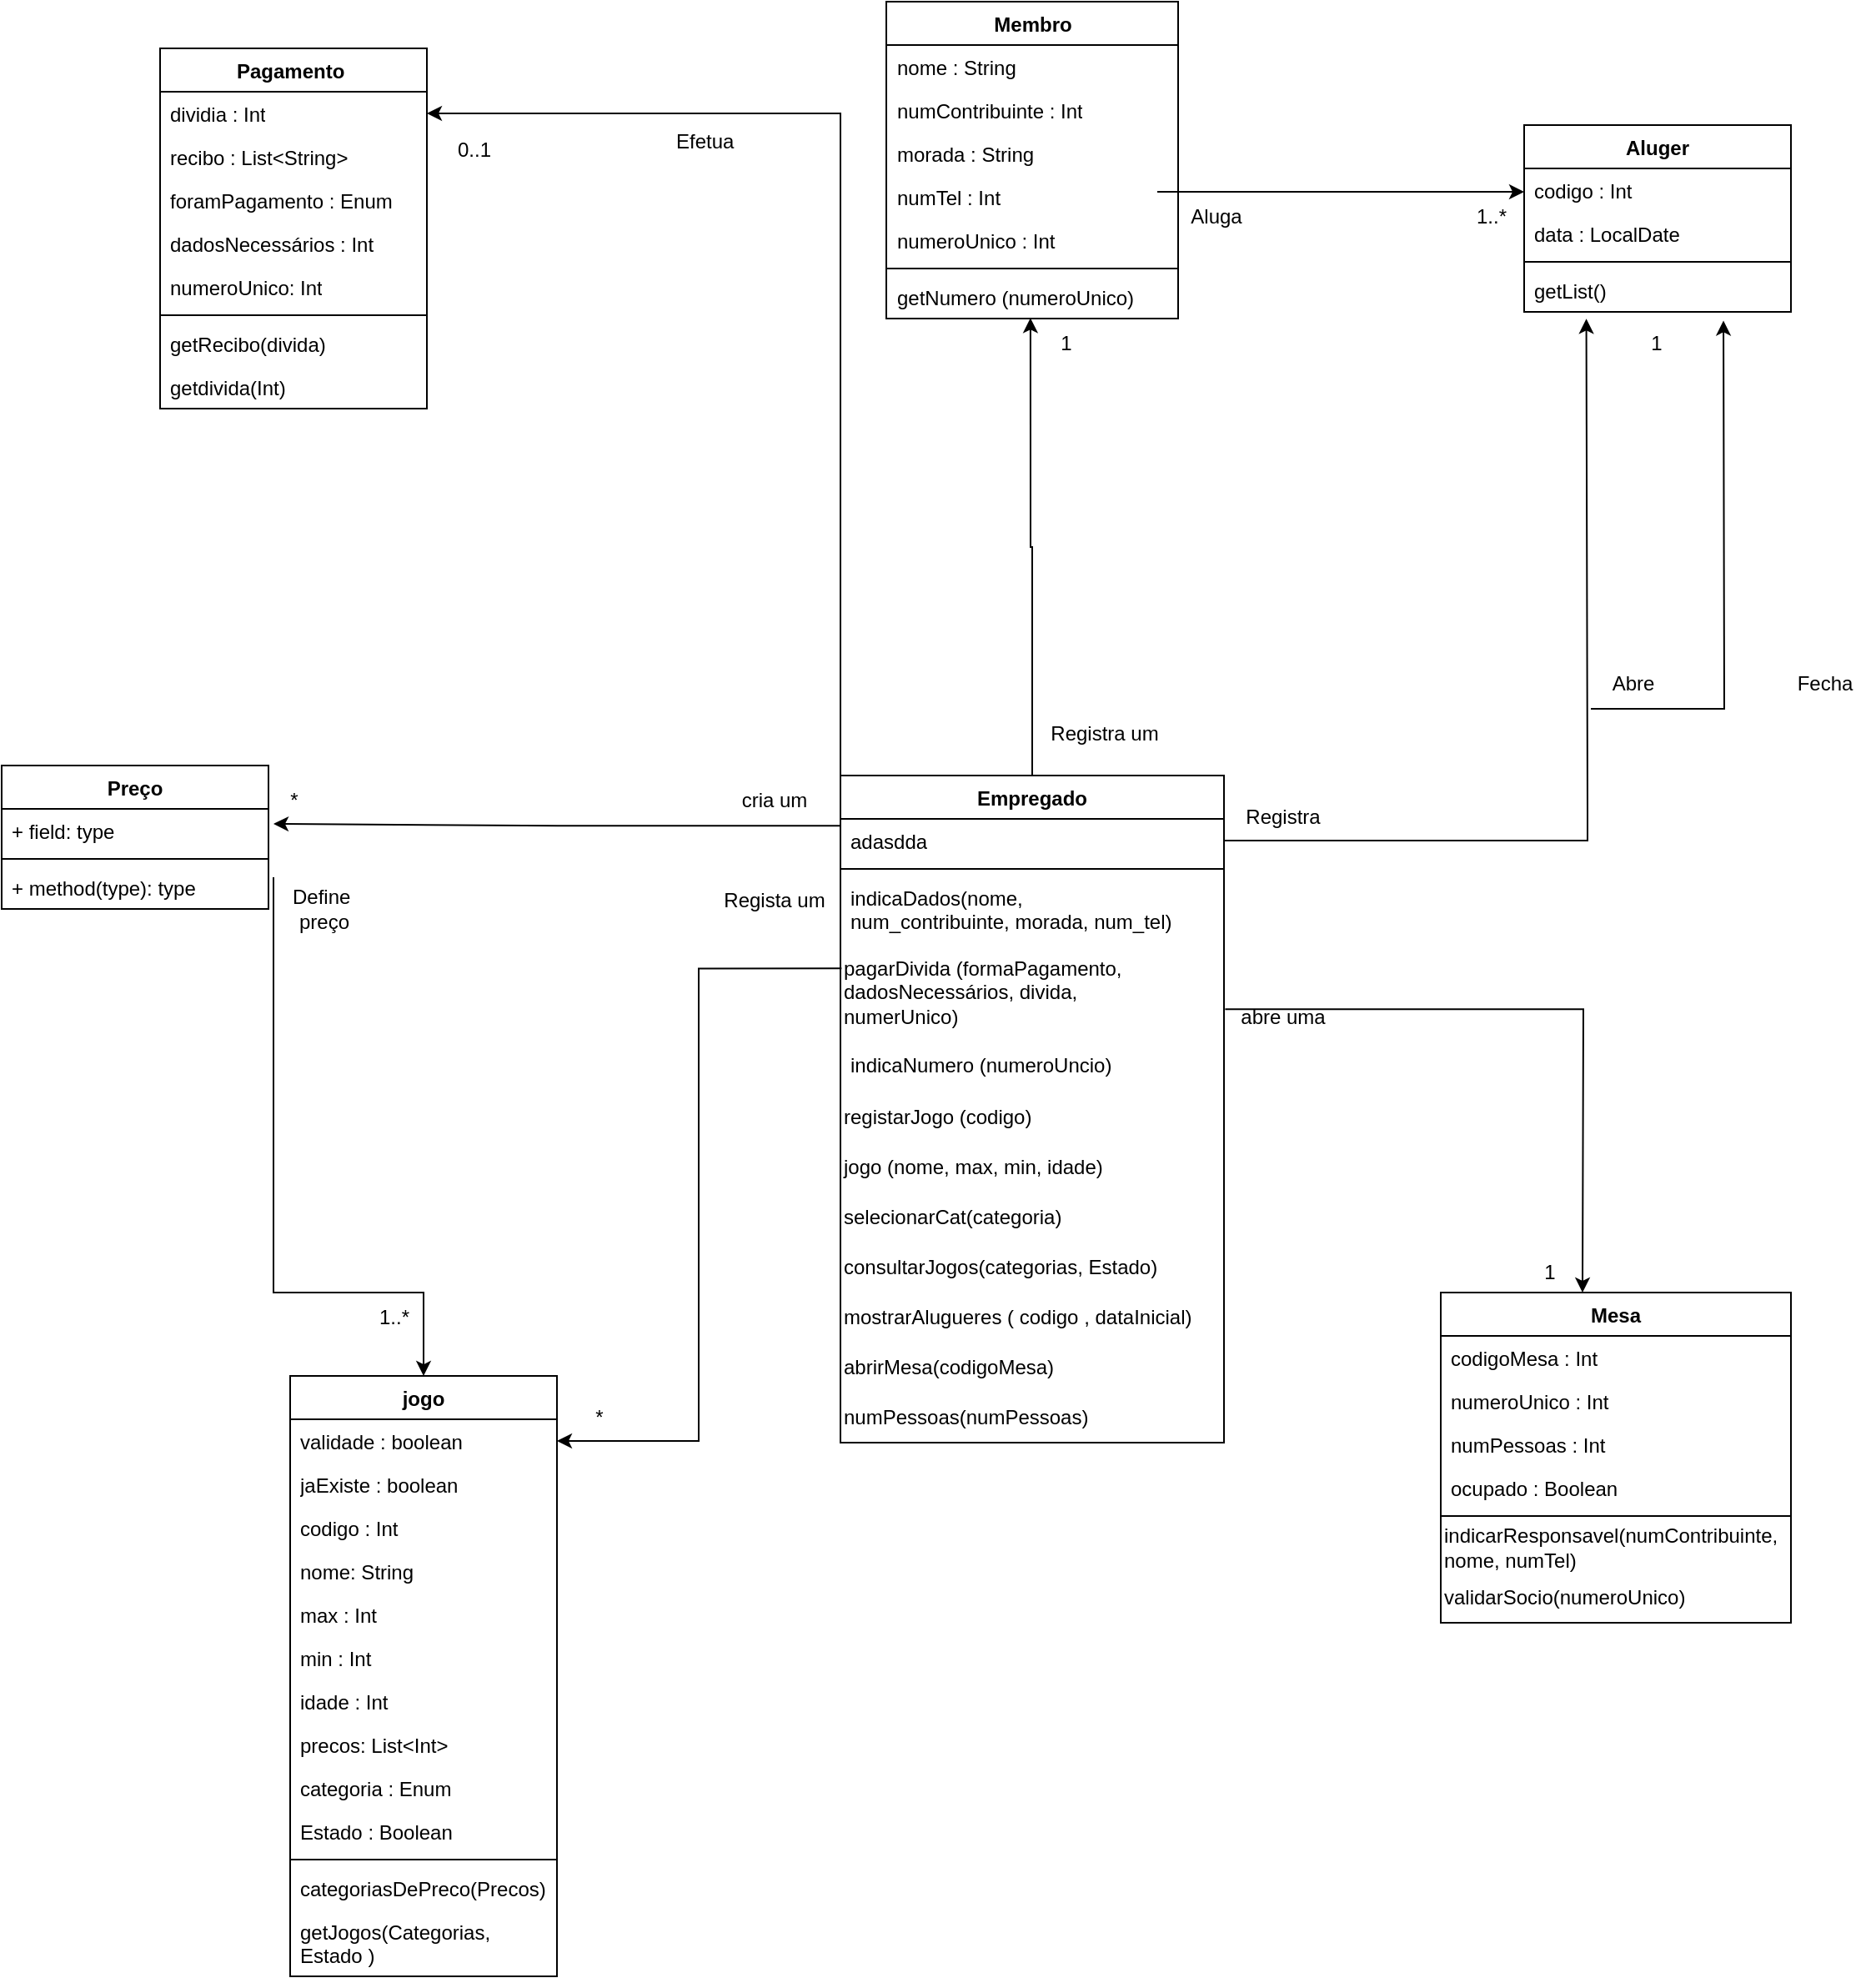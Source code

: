 <mxfile version="21.3.2" type="github">
  <diagram name="Page-1" id="_L67ddvZvXwmkECS7nM3">
    <mxGraphModel dx="2474" dy="2028" grid="1" gridSize="10" guides="1" tooltips="1" connect="1" arrows="1" fold="1" page="1" pageScale="1" pageWidth="827" pageHeight="1169" math="0" shadow="0">
      <root>
        <mxCell id="0" />
        <mxCell id="1" parent="0" />
        <mxCell id="TSCu7ZLfSbZ5aurc6JTW-8" style="edgeStyle=orthogonalEdgeStyle;rounded=0;orthogonalLoop=1;jettySize=auto;html=1;exitX=0.5;exitY=0;exitDx=0;exitDy=0;entryX=0.494;entryY=0.988;entryDx=0;entryDy=0;entryPerimeter=0;" edge="1" parent="1" source="TSCu7ZLfSbZ5aurc6JTW-92" target="TSCu7ZLfSbZ5aurc6JTW-88">
          <mxGeometry relative="1" as="geometry">
            <mxPoint x="10" y="-270" as="targetPoint" />
            <mxPoint x="10" y="-10" as="sourcePoint" />
          </mxGeometry>
        </mxCell>
        <mxCell id="TSCu7ZLfSbZ5aurc6JTW-9" style="edgeStyle=orthogonalEdgeStyle;rounded=0;orthogonalLoop=1;jettySize=auto;html=1;entryX=1;entryY=0.5;entryDx=0;entryDy=0;exitX=0.003;exitY=0.261;exitDx=0;exitDy=0;exitPerimeter=0;" edge="1" parent="1" source="TSCu7ZLfSbZ5aurc6JTW-124" target="TSCu7ZLfSbZ5aurc6JTW-109">
          <mxGeometry relative="1" as="geometry">
            <mxPoint x="-90" y="140" as="sourcePoint" />
            <mxPoint x="-260" y="350" as="targetPoint" />
          </mxGeometry>
        </mxCell>
        <mxCell id="TSCu7ZLfSbZ5aurc6JTW-10" style="edgeStyle=orthogonalEdgeStyle;rounded=0;orthogonalLoop=1;jettySize=auto;html=1;exitX=1;exitY=0.5;exitDx=0;exitDy=0;entryX=0.233;entryY=1.159;entryDx=0;entryDy=0;entryPerimeter=0;" edge="1" parent="1" source="TSCu7ZLfSbZ5aurc6JTW-93" target="TSCu7ZLfSbZ5aurc6JTW-103">
          <mxGeometry relative="1" as="geometry">
            <mxPoint x="110" y="-10" as="sourcePoint" />
            <mxPoint x="357.5" y="-155" as="targetPoint" />
            <Array as="points">
              <mxPoint x="358" y="39" />
              <mxPoint x="358" y="22" />
            </Array>
          </mxGeometry>
        </mxCell>
        <mxCell id="TSCu7ZLfSbZ5aurc6JTW-41" style="edgeStyle=orthogonalEdgeStyle;rounded=0;orthogonalLoop=1;jettySize=auto;html=1;entryX=0.5;entryY=0;entryDx=0;entryDy=0;" edge="1" parent="1" target="TSCu7ZLfSbZ5aurc6JTW-108">
          <mxGeometry relative="1" as="geometry">
            <mxPoint x="-430" y="61" as="sourcePoint" />
            <mxPoint x="-380" y="190" as="targetPoint" />
            <Array as="points">
              <mxPoint x="-430" y="310" />
              <mxPoint x="-340" y="310" />
            </Array>
          </mxGeometry>
        </mxCell>
        <mxCell id="TSCu7ZLfSbZ5aurc6JTW-56" value="Aluga" style="text;html=1;align=center;verticalAlign=middle;resizable=0;points=[];autosize=1;strokeColor=none;fillColor=none;" vertex="1" parent="1">
          <mxGeometry x="110" y="-350" width="50" height="30" as="geometry" />
        </mxCell>
        <mxCell id="TSCu7ZLfSbZ5aurc6JTW-57" value="cria um" style="text;html=1;align=center;verticalAlign=middle;resizable=0;points=[];autosize=1;strokeColor=none;fillColor=none;" vertex="1" parent="1">
          <mxGeometry x="-160" width="60" height="30" as="geometry" />
        </mxCell>
        <mxCell id="TSCu7ZLfSbZ5aurc6JTW-58" style="edgeStyle=orthogonalEdgeStyle;rounded=0;orthogonalLoop=1;jettySize=auto;html=1;exitX=-0.002;exitY=0.159;exitDx=0;exitDy=0;exitPerimeter=0;" edge="1" parent="1" source="TSCu7ZLfSbZ5aurc6JTW-93">
          <mxGeometry relative="1" as="geometry">
            <mxPoint x="-94.2" y="29.02" as="sourcePoint" />
            <mxPoint x="-430" y="29" as="targetPoint" />
          </mxGeometry>
        </mxCell>
        <mxCell id="TSCu7ZLfSbZ5aurc6JTW-59" value="Registra um" style="text;html=1;align=center;verticalAlign=middle;resizable=0;points=[];autosize=1;strokeColor=none;fillColor=none;" vertex="1" parent="1">
          <mxGeometry x="22.5" y="-40" width="90" height="30" as="geometry" />
        </mxCell>
        <mxCell id="TSCu7ZLfSbZ5aurc6JTW-60" style="edgeStyle=orthogonalEdgeStyle;rounded=0;orthogonalLoop=1;jettySize=auto;html=1;entryX=0;entryY=0.25;entryDx=0;entryDy=0;" edge="1" parent="1">
          <mxGeometry relative="1" as="geometry">
            <mxPoint x="100" y="-350" as="sourcePoint" />
            <mxPoint x="320" y="-350" as="targetPoint" />
          </mxGeometry>
        </mxCell>
        <mxCell id="TSCu7ZLfSbZ5aurc6JTW-62" style="edgeStyle=orthogonalEdgeStyle;rounded=0;orthogonalLoop=1;jettySize=auto;html=1;entryX=0.5;entryY=0;entryDx=0;entryDy=0;exitX=1.003;exitY=0.669;exitDx=0;exitDy=0;exitPerimeter=0;" edge="1" parent="1" source="TSCu7ZLfSbZ5aurc6JTW-124">
          <mxGeometry relative="1" as="geometry">
            <mxPoint x="150" y="180" as="sourcePoint" />
            <mxPoint x="355" y="310" as="targetPoint" />
          </mxGeometry>
        </mxCell>
        <mxCell id="TSCu7ZLfSbZ5aurc6JTW-63" value="abre uma" style="text;html=1;align=center;verticalAlign=middle;resizable=0;points=[];autosize=1;strokeColor=none;fillColor=none;" vertex="1" parent="1">
          <mxGeometry x="140" y="130" width="70" height="30" as="geometry" />
        </mxCell>
        <mxCell id="TSCu7ZLfSbZ5aurc6JTW-64" value="Define&amp;nbsp;&lt;br&gt;preço" style="text;html=1;align=center;verticalAlign=middle;resizable=0;points=[];autosize=1;strokeColor=none;fillColor=none;" vertex="1" parent="1">
          <mxGeometry x="-430" y="60" width="60" height="40" as="geometry" />
        </mxCell>
        <mxCell id="TSCu7ZLfSbZ5aurc6JTW-65" value="Registra" style="text;html=1;align=center;verticalAlign=middle;resizable=0;points=[];autosize=1;strokeColor=none;fillColor=none;" vertex="1" parent="1">
          <mxGeometry x="140" y="10" width="70" height="30" as="geometry" />
        </mxCell>
        <mxCell id="TSCu7ZLfSbZ5aurc6JTW-66" value="" style="edgeStyle=none;orthogonalLoop=1;jettySize=auto;html=1;rounded=0;entryX=0.747;entryY=1.201;entryDx=0;entryDy=0;entryPerimeter=0;" edge="1" parent="1" target="TSCu7ZLfSbZ5aurc6JTW-103">
          <mxGeometry width="100" relative="1" as="geometry">
            <mxPoint x="360" y="-40" as="sourcePoint" />
            <mxPoint x="440" y="-150" as="targetPoint" />
            <Array as="points">
              <mxPoint x="440" y="-40" />
            </Array>
          </mxGeometry>
        </mxCell>
        <mxCell id="TSCu7ZLfSbZ5aurc6JTW-67" value="Abre" style="text;html=1;align=center;verticalAlign=middle;resizable=0;points=[];autosize=1;strokeColor=none;fillColor=none;" vertex="1" parent="1">
          <mxGeometry x="360" y="-70" width="50" height="30" as="geometry" />
        </mxCell>
        <mxCell id="TSCu7ZLfSbZ5aurc6JTW-68" value="Fecha" style="text;html=1;align=center;verticalAlign=middle;resizable=0;points=[];autosize=1;strokeColor=none;fillColor=none;" vertex="1" parent="1">
          <mxGeometry x="470" y="-70" width="60" height="30" as="geometry" />
        </mxCell>
        <mxCell id="TSCu7ZLfSbZ5aurc6JTW-69" style="edgeStyle=orthogonalEdgeStyle;rounded=0;orthogonalLoop=1;jettySize=auto;html=1;entryX=1;entryY=0.5;entryDx=0;entryDy=0;exitX=0;exitY=0;exitDx=0;exitDy=0;" edge="1" parent="1" source="TSCu7ZLfSbZ5aurc6JTW-92" target="TSCu7ZLfSbZ5aurc6JTW-97">
          <mxGeometry relative="1" as="geometry">
            <mxPoint x="-90" y="-10" as="sourcePoint" />
            <mxPoint x="-340" y="-295" as="targetPoint" />
          </mxGeometry>
        </mxCell>
        <mxCell id="TSCu7ZLfSbZ5aurc6JTW-70" value="Efetua&amp;nbsp;" style="text;html=1;align=center;verticalAlign=middle;resizable=0;points=[];autosize=1;strokeColor=none;fillColor=none;" vertex="1" parent="1">
          <mxGeometry x="-200" y="-395" width="60" height="30" as="geometry" />
        </mxCell>
        <mxCell id="TSCu7ZLfSbZ5aurc6JTW-71" value="0..1" style="text;html=1;align=center;verticalAlign=middle;resizable=0;points=[];autosize=1;strokeColor=none;fillColor=none;" vertex="1" parent="1">
          <mxGeometry x="-330" y="-390" width="40" height="30" as="geometry" />
        </mxCell>
        <mxCell id="TSCu7ZLfSbZ5aurc6JTW-72" value="*" style="text;html=1;align=center;verticalAlign=middle;resizable=0;points=[];autosize=1;strokeColor=none;fillColor=none;" vertex="1" parent="1">
          <mxGeometry x="-433" width="30" height="30" as="geometry" />
        </mxCell>
        <mxCell id="TSCu7ZLfSbZ5aurc6JTW-73" value="1..*" style="text;html=1;align=center;verticalAlign=middle;resizable=0;points=[];autosize=1;strokeColor=none;fillColor=none;" vertex="1" parent="1">
          <mxGeometry x="-378" y="310" width="40" height="30" as="geometry" />
        </mxCell>
        <mxCell id="TSCu7ZLfSbZ5aurc6JTW-74" value="*" style="text;html=1;align=center;verticalAlign=middle;resizable=0;points=[];autosize=1;strokeColor=none;fillColor=none;" vertex="1" parent="1">
          <mxGeometry x="-250" y="370" width="30" height="30" as="geometry" />
        </mxCell>
        <mxCell id="TSCu7ZLfSbZ5aurc6JTW-75" value="&lt;br&gt;1" style="text;html=1;align=center;verticalAlign=middle;resizable=0;points=[];autosize=1;strokeColor=none;fillColor=none;" vertex="1" parent="1">
          <mxGeometry x="320" y="270" width="30" height="40" as="geometry" />
        </mxCell>
        <mxCell id="TSCu7ZLfSbZ5aurc6JTW-76" value="1" style="text;html=1;align=center;verticalAlign=middle;resizable=0;points=[];autosize=1;strokeColor=none;fillColor=none;" vertex="1" parent="1">
          <mxGeometry x="384" y="-274" width="30" height="30" as="geometry" />
        </mxCell>
        <mxCell id="TSCu7ZLfSbZ5aurc6JTW-77" value="1" style="text;html=1;align=center;verticalAlign=middle;resizable=0;points=[];autosize=1;strokeColor=none;fillColor=none;" vertex="1" parent="1">
          <mxGeometry x="30" y="-274" width="30" height="30" as="geometry" />
        </mxCell>
        <mxCell id="TSCu7ZLfSbZ5aurc6JTW-78" value="1..*" style="text;html=1;align=center;verticalAlign=middle;resizable=0;points=[];autosize=1;strokeColor=none;fillColor=none;" vertex="1" parent="1">
          <mxGeometry x="280" y="-350" width="40" height="30" as="geometry" />
        </mxCell>
        <mxCell id="TSCu7ZLfSbZ5aurc6JTW-85" value="Membro" style="swimlane;fontStyle=1;align=center;verticalAlign=top;childLayout=stackLayout;horizontal=1;startSize=26;horizontalStack=0;resizeParent=1;resizeParentMax=0;resizeLast=0;collapsible=1;marginBottom=0;whiteSpace=wrap;html=1;" vertex="1" parent="1">
          <mxGeometry x="-62.5" y="-464" width="175" height="190" as="geometry" />
        </mxCell>
        <mxCell id="TSCu7ZLfSbZ5aurc6JTW-89" value="nome : String&amp;nbsp;&lt;br&gt;" style="text;strokeColor=none;fillColor=none;align=left;verticalAlign=top;spacingLeft=4;spacingRight=4;overflow=hidden;rotatable=0;points=[[0,0.5],[1,0.5]];portConstraint=eastwest;whiteSpace=wrap;html=1;" vertex="1" parent="TSCu7ZLfSbZ5aurc6JTW-85">
          <mxGeometry y="26" width="175" height="26" as="geometry" />
        </mxCell>
        <mxCell id="TSCu7ZLfSbZ5aurc6JTW-86" value="numContribuinte : Int" style="text;strokeColor=none;fillColor=none;align=left;verticalAlign=top;spacingLeft=4;spacingRight=4;overflow=hidden;rotatable=0;points=[[0,0.5],[1,0.5]];portConstraint=eastwest;whiteSpace=wrap;html=1;" vertex="1" parent="TSCu7ZLfSbZ5aurc6JTW-85">
          <mxGeometry y="52" width="175" height="26" as="geometry" />
        </mxCell>
        <mxCell id="TSCu7ZLfSbZ5aurc6JTW-90" value="morada : String" style="text;strokeColor=none;fillColor=none;align=left;verticalAlign=top;spacingLeft=4;spacingRight=4;overflow=hidden;rotatable=0;points=[[0,0.5],[1,0.5]];portConstraint=eastwest;whiteSpace=wrap;html=1;" vertex="1" parent="TSCu7ZLfSbZ5aurc6JTW-85">
          <mxGeometry y="78" width="175" height="26" as="geometry" />
        </mxCell>
        <mxCell id="TSCu7ZLfSbZ5aurc6JTW-91" value="numTel : Int" style="text;strokeColor=none;fillColor=none;align=left;verticalAlign=top;spacingLeft=4;spacingRight=4;overflow=hidden;rotatable=0;points=[[0,0.5],[1,0.5]];portConstraint=eastwest;whiteSpace=wrap;html=1;" vertex="1" parent="TSCu7ZLfSbZ5aurc6JTW-85">
          <mxGeometry y="104" width="175" height="26" as="geometry" />
        </mxCell>
        <mxCell id="TSCu7ZLfSbZ5aurc6JTW-120" value="numeroUnico : Int" style="text;strokeColor=none;fillColor=none;align=left;verticalAlign=top;spacingLeft=4;spacingRight=4;overflow=hidden;rotatable=0;points=[[0,0.5],[1,0.5]];portConstraint=eastwest;whiteSpace=wrap;html=1;" vertex="1" parent="TSCu7ZLfSbZ5aurc6JTW-85">
          <mxGeometry y="130" width="175" height="26" as="geometry" />
        </mxCell>
        <mxCell id="TSCu7ZLfSbZ5aurc6JTW-87" value="" style="line;strokeWidth=1;fillColor=none;align=left;verticalAlign=middle;spacingTop=-1;spacingLeft=3;spacingRight=3;rotatable=0;labelPosition=right;points=[];portConstraint=eastwest;strokeColor=inherit;" vertex="1" parent="TSCu7ZLfSbZ5aurc6JTW-85">
          <mxGeometry y="156" width="175" height="8" as="geometry" />
        </mxCell>
        <mxCell id="TSCu7ZLfSbZ5aurc6JTW-88" value="getNumero (numeroUnico)" style="text;strokeColor=none;fillColor=none;align=left;verticalAlign=top;spacingLeft=4;spacingRight=4;overflow=hidden;rotatable=0;points=[[0,0.5],[1,0.5]];portConstraint=eastwest;whiteSpace=wrap;html=1;" vertex="1" parent="TSCu7ZLfSbZ5aurc6JTW-85">
          <mxGeometry y="164" width="175" height="26" as="geometry" />
        </mxCell>
        <mxCell id="TSCu7ZLfSbZ5aurc6JTW-92" value="Empregado" style="swimlane;fontStyle=1;align=center;verticalAlign=top;childLayout=stackLayout;horizontal=1;startSize=26;horizontalStack=0;resizeParent=1;resizeParentMax=0;resizeLast=0;collapsible=1;marginBottom=0;whiteSpace=wrap;html=1;" vertex="1" parent="1">
          <mxGeometry x="-90" width="230" height="400" as="geometry" />
        </mxCell>
        <mxCell id="TSCu7ZLfSbZ5aurc6JTW-93" value="adasdda&lt;br&gt;" style="text;strokeColor=none;fillColor=none;align=left;verticalAlign=top;spacingLeft=4;spacingRight=4;overflow=hidden;rotatable=0;points=[[0,0.5],[1,0.5]];portConstraint=eastwest;whiteSpace=wrap;html=1;" vertex="1" parent="TSCu7ZLfSbZ5aurc6JTW-92">
          <mxGeometry y="26" width="230" height="26" as="geometry" />
        </mxCell>
        <mxCell id="TSCu7ZLfSbZ5aurc6JTW-94" value="" style="line;strokeWidth=1;fillColor=none;align=left;verticalAlign=middle;spacingTop=-1;spacingLeft=3;spacingRight=3;rotatable=0;labelPosition=right;points=[];portConstraint=eastwest;strokeColor=inherit;" vertex="1" parent="TSCu7ZLfSbZ5aurc6JTW-92">
          <mxGeometry y="52" width="230" height="8" as="geometry" />
        </mxCell>
        <mxCell id="TSCu7ZLfSbZ5aurc6JTW-95" value="indicaDados(nome,&lt;br style=&quot;text-align: center;&quot;&gt;&lt;span style=&quot;text-align: center;&quot;&gt;num_contribuinte, morada, num_tel)&amp;nbsp;&amp;nbsp;&lt;/span&gt;" style="text;strokeColor=none;fillColor=none;align=left;verticalAlign=top;spacingLeft=4;spacingRight=4;overflow=hidden;rotatable=0;points=[[0,0.5],[1,0.5]];portConstraint=eastwest;whiteSpace=wrap;html=1;" vertex="1" parent="TSCu7ZLfSbZ5aurc6JTW-92">
          <mxGeometry y="60" width="230" height="40" as="geometry" />
        </mxCell>
        <mxCell id="TSCu7ZLfSbZ5aurc6JTW-124" value="pagarDivida (formaPagamento, &lt;br&gt;dadosNecessários, divida, &lt;br&gt;numerUnico)" style="text;html=1;align=left;verticalAlign=middle;resizable=0;points=[];autosize=1;strokeColor=none;fillColor=none;" vertex="1" parent="TSCu7ZLfSbZ5aurc6JTW-92">
          <mxGeometry y="100" width="230" height="60" as="geometry" />
        </mxCell>
        <mxCell id="TSCu7ZLfSbZ5aurc6JTW-121" value="indicaNumero (numeroUncio)" style="text;strokeColor=none;fillColor=none;align=left;verticalAlign=top;spacingLeft=4;spacingRight=4;overflow=hidden;rotatable=0;points=[[0,0.5],[1,0.5]];portConstraint=eastwest;whiteSpace=wrap;html=1;" vertex="1" parent="TSCu7ZLfSbZ5aurc6JTW-92">
          <mxGeometry y="160" width="230" height="30" as="geometry" />
        </mxCell>
        <mxCell id="TSCu7ZLfSbZ5aurc6JTW-131" value="registarJogo (codigo)" style="text;html=1;align=left;verticalAlign=middle;resizable=0;points=[];autosize=1;strokeColor=none;fillColor=none;" vertex="1" parent="TSCu7ZLfSbZ5aurc6JTW-92">
          <mxGeometry y="190" width="230" height="30" as="geometry" />
        </mxCell>
        <mxCell id="TSCu7ZLfSbZ5aurc6JTW-132" value="jogo (nome, max, min, idade)" style="text;html=1;align=left;verticalAlign=middle;resizable=0;points=[];autosize=1;strokeColor=none;fillColor=none;" vertex="1" parent="TSCu7ZLfSbZ5aurc6JTW-92">
          <mxGeometry y="220" width="230" height="30" as="geometry" />
        </mxCell>
        <mxCell id="TSCu7ZLfSbZ5aurc6JTW-153" value="selecionarCat(categoria)" style="text;html=1;strokeColor=none;fillColor=none;align=left;verticalAlign=middle;whiteSpace=wrap;rounded=0;" vertex="1" parent="TSCu7ZLfSbZ5aurc6JTW-92">
          <mxGeometry y="250" width="230" height="30" as="geometry" />
        </mxCell>
        <mxCell id="TSCu7ZLfSbZ5aurc6JTW-139" value="consultarJogos(categorias, Estado)" style="text;html=1;align=left;verticalAlign=middle;resizable=0;points=[];autosize=1;strokeColor=none;fillColor=none;" vertex="1" parent="TSCu7ZLfSbZ5aurc6JTW-92">
          <mxGeometry y="280" width="230" height="30" as="geometry" />
        </mxCell>
        <mxCell id="TSCu7ZLfSbZ5aurc6JTW-143" value="mostrarAlugueres ( codigo , dataInicial)" style="text;html=1;align=left;verticalAlign=middle;resizable=0;points=[];autosize=1;strokeColor=none;fillColor=none;" vertex="1" parent="TSCu7ZLfSbZ5aurc6JTW-92">
          <mxGeometry y="310" width="230" height="30" as="geometry" />
        </mxCell>
        <mxCell id="TSCu7ZLfSbZ5aurc6JTW-145" value="abrirMesa(codigoMesa)" style="text;html=1;strokeColor=none;fillColor=none;align=left;verticalAlign=middle;whiteSpace=wrap;rounded=0;" vertex="1" parent="TSCu7ZLfSbZ5aurc6JTW-92">
          <mxGeometry y="340" width="230" height="30" as="geometry" />
        </mxCell>
        <mxCell id="TSCu7ZLfSbZ5aurc6JTW-150" value="numPessoas(numPessoas)" style="text;html=1;strokeColor=none;fillColor=none;align=left;verticalAlign=middle;whiteSpace=wrap;rounded=0;" vertex="1" parent="TSCu7ZLfSbZ5aurc6JTW-92">
          <mxGeometry y="370" width="230" height="30" as="geometry" />
        </mxCell>
        <mxCell id="TSCu7ZLfSbZ5aurc6JTW-96" value="Pagamento&amp;nbsp;" style="swimlane;fontStyle=1;align=center;verticalAlign=top;childLayout=stackLayout;horizontal=1;startSize=26;horizontalStack=0;resizeParent=1;resizeParentMax=0;resizeLast=0;collapsible=1;marginBottom=0;whiteSpace=wrap;html=1;" vertex="1" parent="1">
          <mxGeometry x="-498" y="-436" width="160" height="216" as="geometry" />
        </mxCell>
        <mxCell id="TSCu7ZLfSbZ5aurc6JTW-97" value="dividia : Int" style="text;strokeColor=none;fillColor=none;align=left;verticalAlign=top;spacingLeft=4;spacingRight=4;overflow=hidden;rotatable=0;points=[[0,0.5],[1,0.5]];portConstraint=eastwest;whiteSpace=wrap;html=1;" vertex="1" parent="TSCu7ZLfSbZ5aurc6JTW-96">
          <mxGeometry y="26" width="160" height="26" as="geometry" />
        </mxCell>
        <mxCell id="TSCu7ZLfSbZ5aurc6JTW-116" value="recibo : List&amp;lt;String&amp;gt;" style="text;strokeColor=none;fillColor=none;align=left;verticalAlign=top;spacingLeft=4;spacingRight=4;overflow=hidden;rotatable=0;points=[[0,0.5],[1,0.5]];portConstraint=eastwest;whiteSpace=wrap;html=1;" vertex="1" parent="TSCu7ZLfSbZ5aurc6JTW-96">
          <mxGeometry y="52" width="160" height="26" as="geometry" />
        </mxCell>
        <mxCell id="TSCu7ZLfSbZ5aurc6JTW-125" value="foramPagamento : Enum" style="text;strokeColor=none;fillColor=none;align=left;verticalAlign=top;spacingLeft=4;spacingRight=4;overflow=hidden;rotatable=0;points=[[0,0.5],[1,0.5]];portConstraint=eastwest;whiteSpace=wrap;html=1;" vertex="1" parent="TSCu7ZLfSbZ5aurc6JTW-96">
          <mxGeometry y="78" width="160" height="26" as="geometry" />
        </mxCell>
        <mxCell id="TSCu7ZLfSbZ5aurc6JTW-126" value="dadosNecessários : Int" style="text;strokeColor=none;fillColor=none;align=left;verticalAlign=top;spacingLeft=4;spacingRight=4;overflow=hidden;rotatable=0;points=[[0,0.5],[1,0.5]];portConstraint=eastwest;whiteSpace=wrap;html=1;" vertex="1" parent="TSCu7ZLfSbZ5aurc6JTW-96">
          <mxGeometry y="104" width="160" height="26" as="geometry" />
        </mxCell>
        <mxCell id="TSCu7ZLfSbZ5aurc6JTW-127" value="numeroUnico: Int" style="text;strokeColor=none;fillColor=none;align=left;verticalAlign=top;spacingLeft=4;spacingRight=4;overflow=hidden;rotatable=0;points=[[0,0.5],[1,0.5]];portConstraint=eastwest;whiteSpace=wrap;html=1;" vertex="1" parent="TSCu7ZLfSbZ5aurc6JTW-96">
          <mxGeometry y="130" width="160" height="26" as="geometry" />
        </mxCell>
        <mxCell id="TSCu7ZLfSbZ5aurc6JTW-98" value="" style="line;strokeWidth=1;fillColor=none;align=left;verticalAlign=middle;spacingTop=-1;spacingLeft=3;spacingRight=3;rotatable=0;labelPosition=right;points=[];portConstraint=eastwest;strokeColor=inherit;" vertex="1" parent="TSCu7ZLfSbZ5aurc6JTW-96">
          <mxGeometry y="156" width="160" height="8" as="geometry" />
        </mxCell>
        <mxCell id="TSCu7ZLfSbZ5aurc6JTW-99" value="getRecibo(divida)" style="text;strokeColor=none;fillColor=none;align=left;verticalAlign=top;spacingLeft=4;spacingRight=4;overflow=hidden;rotatable=0;points=[[0,0.5],[1,0.5]];portConstraint=eastwest;whiteSpace=wrap;html=1;" vertex="1" parent="TSCu7ZLfSbZ5aurc6JTW-96">
          <mxGeometry y="164" width="160" height="26" as="geometry" />
        </mxCell>
        <mxCell id="TSCu7ZLfSbZ5aurc6JTW-128" value="getdivida(Int)" style="text;strokeColor=none;fillColor=none;align=left;verticalAlign=top;spacingLeft=4;spacingRight=4;overflow=hidden;rotatable=0;points=[[0,0.5],[1,0.5]];portConstraint=eastwest;whiteSpace=wrap;html=1;" vertex="1" parent="TSCu7ZLfSbZ5aurc6JTW-96">
          <mxGeometry y="190" width="160" height="26" as="geometry" />
        </mxCell>
        <mxCell id="TSCu7ZLfSbZ5aurc6JTW-100" value="Aluger" style="swimlane;fontStyle=1;align=center;verticalAlign=top;childLayout=stackLayout;horizontal=1;startSize=26;horizontalStack=0;resizeParent=1;resizeParentMax=0;resizeLast=0;collapsible=1;marginBottom=0;whiteSpace=wrap;html=1;" vertex="1" parent="1">
          <mxGeometry x="320" y="-390" width="160" height="112" as="geometry" />
        </mxCell>
        <mxCell id="TSCu7ZLfSbZ5aurc6JTW-101" value="codigo : Int&lt;br&gt;" style="text;strokeColor=none;fillColor=none;align=left;verticalAlign=top;spacingLeft=4;spacingRight=4;overflow=hidden;rotatable=0;points=[[0,0.5],[1,0.5]];portConstraint=eastwest;whiteSpace=wrap;html=1;" vertex="1" parent="TSCu7ZLfSbZ5aurc6JTW-100">
          <mxGeometry y="26" width="160" height="26" as="geometry" />
        </mxCell>
        <mxCell id="TSCu7ZLfSbZ5aurc6JTW-144" value="data : LocalDate" style="text;strokeColor=none;fillColor=none;align=left;verticalAlign=top;spacingLeft=4;spacingRight=4;overflow=hidden;rotatable=0;points=[[0,0.5],[1,0.5]];portConstraint=eastwest;whiteSpace=wrap;html=1;" vertex="1" parent="TSCu7ZLfSbZ5aurc6JTW-100">
          <mxGeometry y="52" width="160" height="26" as="geometry" />
        </mxCell>
        <mxCell id="TSCu7ZLfSbZ5aurc6JTW-102" value="" style="line;strokeWidth=1;fillColor=none;align=left;verticalAlign=middle;spacingTop=-1;spacingLeft=3;spacingRight=3;rotatable=0;labelPosition=right;points=[];portConstraint=eastwest;strokeColor=inherit;" vertex="1" parent="TSCu7ZLfSbZ5aurc6JTW-100">
          <mxGeometry y="78" width="160" height="8" as="geometry" />
        </mxCell>
        <mxCell id="TSCu7ZLfSbZ5aurc6JTW-103" value="getList()" style="text;strokeColor=none;fillColor=none;align=left;verticalAlign=top;spacingLeft=4;spacingRight=4;overflow=hidden;rotatable=0;points=[[0,0.5],[1,0.5]];portConstraint=eastwest;whiteSpace=wrap;html=1;" vertex="1" parent="TSCu7ZLfSbZ5aurc6JTW-100">
          <mxGeometry y="86" width="160" height="26" as="geometry" />
        </mxCell>
        <mxCell id="TSCu7ZLfSbZ5aurc6JTW-104" value="Preço" style="swimlane;fontStyle=1;align=center;verticalAlign=top;childLayout=stackLayout;horizontal=1;startSize=26;horizontalStack=0;resizeParent=1;resizeParentMax=0;resizeLast=0;collapsible=1;marginBottom=0;whiteSpace=wrap;html=1;" vertex="1" parent="1">
          <mxGeometry x="-593" y="-6" width="160" height="86" as="geometry" />
        </mxCell>
        <mxCell id="TSCu7ZLfSbZ5aurc6JTW-105" value="+ field: type" style="text;strokeColor=none;fillColor=none;align=left;verticalAlign=top;spacingLeft=4;spacingRight=4;overflow=hidden;rotatable=0;points=[[0,0.5],[1,0.5]];portConstraint=eastwest;whiteSpace=wrap;html=1;" vertex="1" parent="TSCu7ZLfSbZ5aurc6JTW-104">
          <mxGeometry y="26" width="160" height="26" as="geometry" />
        </mxCell>
        <mxCell id="TSCu7ZLfSbZ5aurc6JTW-106" value="" style="line;strokeWidth=1;fillColor=none;align=left;verticalAlign=middle;spacingTop=-1;spacingLeft=3;spacingRight=3;rotatable=0;labelPosition=right;points=[];portConstraint=eastwest;strokeColor=inherit;" vertex="1" parent="TSCu7ZLfSbZ5aurc6JTW-104">
          <mxGeometry y="52" width="160" height="8" as="geometry" />
        </mxCell>
        <mxCell id="TSCu7ZLfSbZ5aurc6JTW-107" value="+ method(type): type" style="text;strokeColor=none;fillColor=none;align=left;verticalAlign=top;spacingLeft=4;spacingRight=4;overflow=hidden;rotatable=0;points=[[0,0.5],[1,0.5]];portConstraint=eastwest;whiteSpace=wrap;html=1;" vertex="1" parent="TSCu7ZLfSbZ5aurc6JTW-104">
          <mxGeometry y="60" width="160" height="26" as="geometry" />
        </mxCell>
        <mxCell id="TSCu7ZLfSbZ5aurc6JTW-108" value="jogo" style="swimlane;fontStyle=1;align=center;verticalAlign=top;childLayout=stackLayout;horizontal=1;startSize=26;horizontalStack=0;resizeParent=1;resizeParentMax=0;resizeLast=0;collapsible=1;marginBottom=0;whiteSpace=wrap;html=1;" vertex="1" parent="1">
          <mxGeometry x="-420" y="360" width="160" height="360" as="geometry" />
        </mxCell>
        <mxCell id="TSCu7ZLfSbZ5aurc6JTW-109" value="validade : boolean" style="text;strokeColor=none;fillColor=none;align=left;verticalAlign=top;spacingLeft=4;spacingRight=4;overflow=hidden;rotatable=0;points=[[0,0.5],[1,0.5]];portConstraint=eastwest;whiteSpace=wrap;html=1;" vertex="1" parent="TSCu7ZLfSbZ5aurc6JTW-108">
          <mxGeometry y="26" width="160" height="26" as="geometry" />
        </mxCell>
        <mxCell id="TSCu7ZLfSbZ5aurc6JTW-129" value="jaExiste : boolean" style="text;strokeColor=none;fillColor=none;align=left;verticalAlign=top;spacingLeft=4;spacingRight=4;overflow=hidden;rotatable=0;points=[[0,0.5],[1,0.5]];portConstraint=eastwest;whiteSpace=wrap;html=1;" vertex="1" parent="TSCu7ZLfSbZ5aurc6JTW-108">
          <mxGeometry y="52" width="160" height="26" as="geometry" />
        </mxCell>
        <mxCell id="TSCu7ZLfSbZ5aurc6JTW-130" value="codigo : Int" style="text;strokeColor=none;fillColor=none;align=left;verticalAlign=top;spacingLeft=4;spacingRight=4;overflow=hidden;rotatable=0;points=[[0,0.5],[1,0.5]];portConstraint=eastwest;whiteSpace=wrap;html=1;" vertex="1" parent="TSCu7ZLfSbZ5aurc6JTW-108">
          <mxGeometry y="78" width="160" height="26" as="geometry" />
        </mxCell>
        <mxCell id="TSCu7ZLfSbZ5aurc6JTW-133" value="nome: String" style="text;strokeColor=none;fillColor=none;align=left;verticalAlign=top;spacingLeft=4;spacingRight=4;overflow=hidden;rotatable=0;points=[[0,0.5],[1,0.5]];portConstraint=eastwest;whiteSpace=wrap;html=1;" vertex="1" parent="TSCu7ZLfSbZ5aurc6JTW-108">
          <mxGeometry y="104" width="160" height="26" as="geometry" />
        </mxCell>
        <mxCell id="TSCu7ZLfSbZ5aurc6JTW-134" value="max : Int" style="text;strokeColor=none;fillColor=none;align=left;verticalAlign=top;spacingLeft=4;spacingRight=4;overflow=hidden;rotatable=0;points=[[0,0.5],[1,0.5]];portConstraint=eastwest;whiteSpace=wrap;html=1;" vertex="1" parent="TSCu7ZLfSbZ5aurc6JTW-108">
          <mxGeometry y="130" width="160" height="26" as="geometry" />
        </mxCell>
        <mxCell id="TSCu7ZLfSbZ5aurc6JTW-135" value="min : Int" style="text;strokeColor=none;fillColor=none;align=left;verticalAlign=top;spacingLeft=4;spacingRight=4;overflow=hidden;rotatable=0;points=[[0,0.5],[1,0.5]];portConstraint=eastwest;whiteSpace=wrap;html=1;" vertex="1" parent="TSCu7ZLfSbZ5aurc6JTW-108">
          <mxGeometry y="156" width="160" height="26" as="geometry" />
        </mxCell>
        <mxCell id="TSCu7ZLfSbZ5aurc6JTW-136" value="idade : Int" style="text;strokeColor=none;fillColor=none;align=left;verticalAlign=top;spacingLeft=4;spacingRight=4;overflow=hidden;rotatable=0;points=[[0,0.5],[1,0.5]];portConstraint=eastwest;whiteSpace=wrap;html=1;" vertex="1" parent="TSCu7ZLfSbZ5aurc6JTW-108">
          <mxGeometry y="182" width="160" height="26" as="geometry" />
        </mxCell>
        <mxCell id="TSCu7ZLfSbZ5aurc6JTW-138" value="precos: List&amp;lt;Int&amp;gt;" style="text;strokeColor=none;fillColor=none;align=left;verticalAlign=top;spacingLeft=4;spacingRight=4;overflow=hidden;rotatable=0;points=[[0,0.5],[1,0.5]];portConstraint=eastwest;whiteSpace=wrap;html=1;" vertex="1" parent="TSCu7ZLfSbZ5aurc6JTW-108">
          <mxGeometry y="208" width="160" height="26" as="geometry" />
        </mxCell>
        <mxCell id="TSCu7ZLfSbZ5aurc6JTW-140" value="categoria : Enum" style="text;strokeColor=none;fillColor=none;align=left;verticalAlign=top;spacingLeft=4;spacingRight=4;overflow=hidden;rotatable=0;points=[[0,0.5],[1,0.5]];portConstraint=eastwest;whiteSpace=wrap;html=1;" vertex="1" parent="TSCu7ZLfSbZ5aurc6JTW-108">
          <mxGeometry y="234" width="160" height="26" as="geometry" />
        </mxCell>
        <mxCell id="TSCu7ZLfSbZ5aurc6JTW-141" value="Estado : Boolean" style="text;strokeColor=none;fillColor=none;align=left;verticalAlign=top;spacingLeft=4;spacingRight=4;overflow=hidden;rotatable=0;points=[[0,0.5],[1,0.5]];portConstraint=eastwest;whiteSpace=wrap;html=1;" vertex="1" parent="TSCu7ZLfSbZ5aurc6JTW-108">
          <mxGeometry y="260" width="160" height="26" as="geometry" />
        </mxCell>
        <mxCell id="TSCu7ZLfSbZ5aurc6JTW-110" value="" style="line;strokeWidth=1;fillColor=none;align=left;verticalAlign=middle;spacingTop=-1;spacingLeft=3;spacingRight=3;rotatable=0;labelPosition=right;points=[];portConstraint=eastwest;strokeColor=inherit;" vertex="1" parent="TSCu7ZLfSbZ5aurc6JTW-108">
          <mxGeometry y="286" width="160" height="8" as="geometry" />
        </mxCell>
        <mxCell id="TSCu7ZLfSbZ5aurc6JTW-111" value="categoriasDePreco(Precos)&amp;nbsp;" style="text;strokeColor=none;fillColor=none;align=left;verticalAlign=top;spacingLeft=4;spacingRight=4;overflow=hidden;rotatable=0;points=[[0,0.5],[1,0.5]];portConstraint=eastwest;whiteSpace=wrap;html=1;" vertex="1" parent="TSCu7ZLfSbZ5aurc6JTW-108">
          <mxGeometry y="294" width="160" height="26" as="geometry" />
        </mxCell>
        <mxCell id="TSCu7ZLfSbZ5aurc6JTW-142" value="getJogos(Categorias, Estado )" style="text;strokeColor=none;fillColor=none;align=left;verticalAlign=top;spacingLeft=4;spacingRight=4;overflow=hidden;rotatable=0;points=[[0,0.5],[1,0.5]];portConstraint=eastwest;whiteSpace=wrap;html=1;" vertex="1" parent="TSCu7ZLfSbZ5aurc6JTW-108">
          <mxGeometry y="320" width="160" height="40" as="geometry" />
        </mxCell>
        <mxCell id="TSCu7ZLfSbZ5aurc6JTW-112" value="Mesa" style="swimlane;fontStyle=1;align=center;verticalAlign=top;childLayout=stackLayout;horizontal=1;startSize=26;horizontalStack=0;resizeParent=1;resizeParentMax=0;resizeLast=0;collapsible=1;marginBottom=0;whiteSpace=wrap;html=1;" vertex="1" parent="1">
          <mxGeometry x="270" y="310" width="210" height="198" as="geometry" />
        </mxCell>
        <mxCell id="TSCu7ZLfSbZ5aurc6JTW-113" value="codigoMesa : Int" style="text;strokeColor=none;fillColor=none;align=left;verticalAlign=top;spacingLeft=4;spacingRight=4;overflow=hidden;rotatable=0;points=[[0,0.5],[1,0.5]];portConstraint=eastwest;whiteSpace=wrap;html=1;" vertex="1" parent="TSCu7ZLfSbZ5aurc6JTW-112">
          <mxGeometry y="26" width="210" height="26" as="geometry" />
        </mxCell>
        <mxCell id="TSCu7ZLfSbZ5aurc6JTW-147" value="numeroUnico : Int" style="text;strokeColor=none;fillColor=none;align=left;verticalAlign=top;spacingLeft=4;spacingRight=4;overflow=hidden;rotatable=0;points=[[0,0.5],[1,0.5]];portConstraint=eastwest;whiteSpace=wrap;html=1;" vertex="1" parent="TSCu7ZLfSbZ5aurc6JTW-112">
          <mxGeometry y="52" width="210" height="26" as="geometry" />
        </mxCell>
        <mxCell id="TSCu7ZLfSbZ5aurc6JTW-151" value="numPessoas : Int" style="text;strokeColor=none;fillColor=none;align=left;verticalAlign=top;spacingLeft=4;spacingRight=4;overflow=hidden;rotatable=0;points=[[0,0.5],[1,0.5]];portConstraint=eastwest;whiteSpace=wrap;html=1;" vertex="1" parent="TSCu7ZLfSbZ5aurc6JTW-112">
          <mxGeometry y="78" width="210" height="26" as="geometry" />
        </mxCell>
        <mxCell id="TSCu7ZLfSbZ5aurc6JTW-152" value="ocupado : Boolean" style="text;strokeColor=none;fillColor=none;align=left;verticalAlign=top;spacingLeft=4;spacingRight=4;overflow=hidden;rotatable=0;points=[[0,0.5],[1,0.5]];portConstraint=eastwest;whiteSpace=wrap;html=1;" vertex="1" parent="TSCu7ZLfSbZ5aurc6JTW-112">
          <mxGeometry y="104" width="210" height="26" as="geometry" />
        </mxCell>
        <mxCell id="TSCu7ZLfSbZ5aurc6JTW-114" value="" style="line;strokeWidth=1;fillColor=none;align=left;verticalAlign=middle;spacingTop=-1;spacingLeft=3;spacingRight=3;rotatable=0;labelPosition=right;points=[];portConstraint=eastwest;strokeColor=inherit;" vertex="1" parent="TSCu7ZLfSbZ5aurc6JTW-112">
          <mxGeometry y="130" width="210" height="8" as="geometry" />
        </mxCell>
        <mxCell id="TSCu7ZLfSbZ5aurc6JTW-146" value="indicarResponsavel(numContribuinte, nome, numTel)" style="text;html=1;strokeColor=none;fillColor=none;align=left;verticalAlign=middle;whiteSpace=wrap;rounded=0;" vertex="1" parent="TSCu7ZLfSbZ5aurc6JTW-112">
          <mxGeometry y="138" width="210" height="30" as="geometry" />
        </mxCell>
        <mxCell id="TSCu7ZLfSbZ5aurc6JTW-148" value="validarSocio(numeroUnico)" style="text;html=1;align=left;verticalAlign=middle;resizable=0;points=[];autosize=1;strokeColor=none;fillColor=none;" vertex="1" parent="TSCu7ZLfSbZ5aurc6JTW-112">
          <mxGeometry y="168" width="210" height="30" as="geometry" />
        </mxCell>
        <mxCell id="TSCu7ZLfSbZ5aurc6JTW-118" value="Regista um" style="text;html=1;align=center;verticalAlign=middle;resizable=0;points=[];autosize=1;strokeColor=none;fillColor=none;" vertex="1" parent="1">
          <mxGeometry x="-170" y="60" width="80" height="30" as="geometry" />
        </mxCell>
      </root>
    </mxGraphModel>
  </diagram>
</mxfile>
